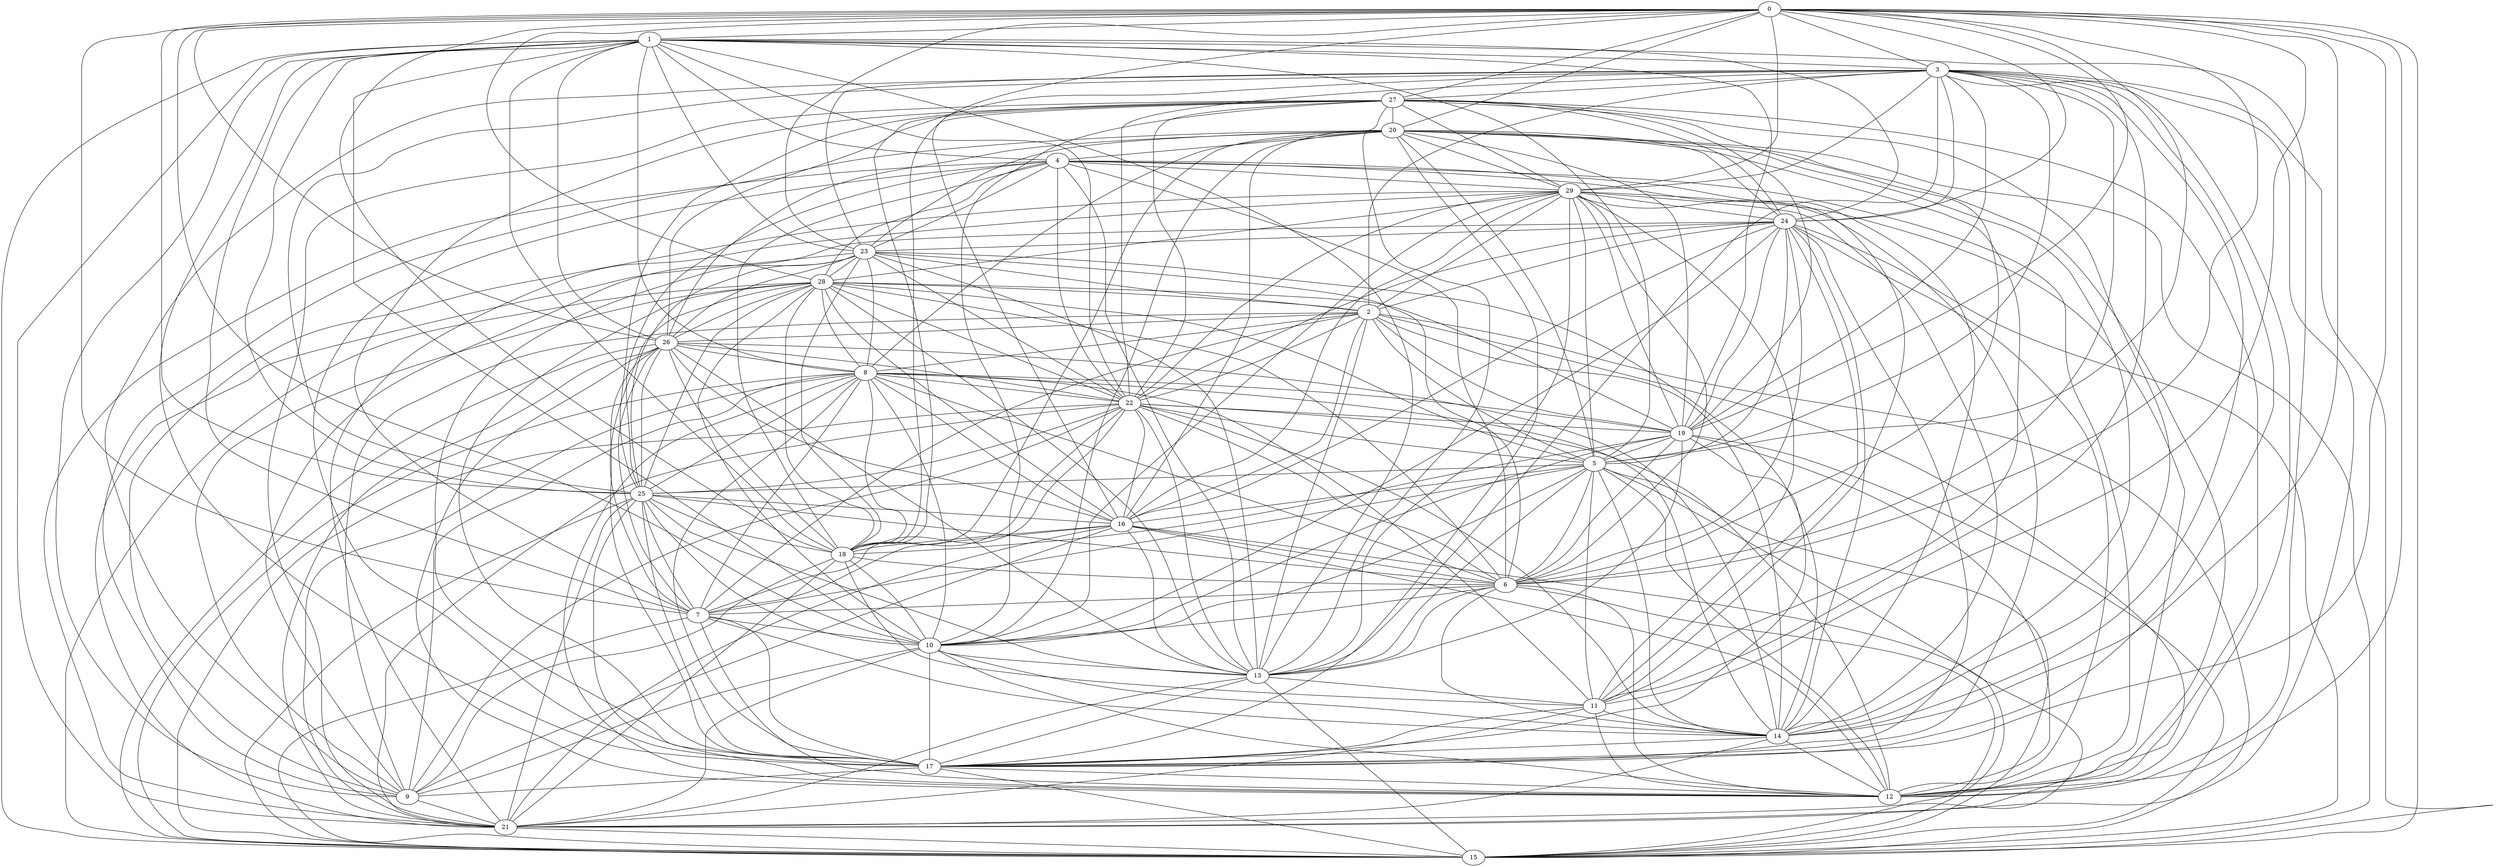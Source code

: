 graph G {
0[label="0"]
1[label="1"]
2[label="2"]
3[label="3"]
4[label="4"]
5[label="5"]
6[label="6"]
7[label="7"]
8[label="8"]
9[label="9"]
10[label="10"]
11[label="11"]
12[label="12"]
13[label="13"]
14[label="14"]
15[label="15"]
16[label="16"]
17[label="17"]
18[label="18"]
19[label="19"]
20[label="20"]
21[label="21"]
22[label="22"]
23[label="23"]
24[label="24"]
25[label="25"]
26[label="26"]
27[label="27"]
28[label="28"]
29[label="29"]
0 -- 1
0 -- 7
0 -- 11
0 -- 12
0 -- 16
0 -- 17
0 -- 18
0 -- 19
0 -- 20
0 -- 24
0 -- 25
0 -- 26
0 -- 27
0 -- 28
0 -- 29
1 -- 3
1 -- 5
1 -- 7
1 -- 9
1 -- 10
1 -- 13
1 -- 15
1 -- 17
1 -- 18
1 -- 19
1 -- 21
1 -- 22
1 -- 23
1 -- 25
1 -- 26
2 -- 3
2 -- 5
2 -- 7
2 -- 9
2 -- 13
2 -- 14
2 -- 15
2 -- 19
2 -- 22
2 -- 26
2 -- 29
3 -- 0
3 -- 6
3 -- 9
3 -- 11
3 -- 12
3 -- 13
3 -- 14
3 -- 17
3 -- 18
3 -- 19
3 -- 21
3 -- 25
3 -- 27
4 -- 1
4 -- 6
4 -- 11
4 -- 12
4 -- 13
4 -- 14
4 -- 21
4 -- 22
4 -- 23
4 -- 28
4 -- 29
5 -- 0
5 -- 3
5 -- 6
5 -- 7
5 -- 10
5 -- 11
5 -- 12
5 -- 13
5 -- 15
5 -- 16
5 -- 21
5 -- 22
5 -- 25
5 -- 29
6 -- 0
6 -- 7
6 -- 8
6 -- 10
6 -- 12
6 -- 14
6 -- 15
6 -- 19
6 -- 22
6 -- 27
7 -- 10
7 -- 14
7 -- 15
7 -- 17
7 -- 25
7 -- 26
7 -- 27
7 -- 28
8 -- 1
8 -- 2
8 -- 7
8 -- 9
8 -- 10
8 -- 11
8 -- 14
8 -- 16
8 -- 17
8 -- 18
8 -- 19
8 -- 20
8 -- 21
8 -- 22
8 -- 23
8 -- 28
9 -- 16
9 -- 21
9 -- 24
9 -- 29
10 -- 0
10 -- 9
10 -- 13
10 -- 17
10 -- 18
10 -- 19
10 -- 20
10 -- 21
10 -- 25
10 -- 27
10 -- 28
11 -- 12
11 -- 14
11 -- 17
11 -- 20
11 -- 21
11 -- 24
12 -- 1
12 -- 7
12 -- 8
12 -- 10
12 -- 19
12 -- 22
12 -- 25
12 -- 26
12 -- 27
13 -- 6
13 -- 11
13 -- 15
13 -- 16
13 -- 17
13 -- 19
13 -- 21
13 -- 22
13 -- 23
13 -- 26
13 -- 27
13 -- 28
13 -- 29
14 -- 0
14 -- 5
14 -- 10
14 -- 12
14 -- 17
14 -- 20
14 -- 21
14 -- 22
14 -- 23
14 -- 27
14 -- 29
15 -- 0
15 -- 3
15 -- 8
15 -- 16
15 -- 20
15 -- 22
15 -- 24
15 -- 28
16 -- 2
16 -- 6
16 -- 7
16 -- 12
16 -- 18
16 -- 20
16 -- 24
16 -- 26
16 -- 28
17 -- 4
17 -- 9
17 -- 12
17 -- 15
17 -- 20
17 -- 24
17 -- 25
17 -- 26
18 -- 4
18 -- 6
18 -- 9
18 -- 11
18 -- 21
18 -- 23
18 -- 25
18 -- 26
18 -- 27
18 -- 28
19 -- 5
19 -- 15
19 -- 17
19 -- 18
19 -- 20
19 -- 24
19 -- 27
19 -- 28
19 -- 29
20 -- 4
20 -- 5
20 -- 9
20 -- 12
20 -- 18
20 -- 23
20 -- 26
21 -- 2
21 -- 15
21 -- 16
21 -- 22
21 -- 23
21 -- 25
21 -- 27
22 -- 3
22 -- 7
22 -- 9
22 -- 16
22 -- 18
22 -- 19
22 -- 26
22 -- 27
22 -- 28
22 -- 29
23 -- 0
23 -- 2
23 -- 3
23 -- 6
23 -- 17
23 -- 22
23 -- 25
23 -- 26
23 -- 28
24 -- 1
24 -- 2
24 -- 3
24 -- 5
24 -- 6
24 -- 10
24 -- 12
24 -- 14
24 -- 20
24 -- 22
24 -- 23
24 -- 27
25 -- 4
25 -- 6
25 -- 8
25 -- 13
25 -- 15
25 -- 16
25 -- 22
25 -- 26
25 -- 27
26 -- 8
26 -- 14
26 -- 15
26 -- 21
26 -- 27
27 -- 20
27 -- 29
28 -- 2
28 -- 5
28 -- 6
28 -- 9
28 -- 17
28 -- 25
28 -- 26
28 -- 29
29 -- 3
29 -- 6
29 -- 10
29 -- 11
29 -- 12
29 -- 16
29 -- 17
29 -- 20
29 -- 21
29 -- 24
}
